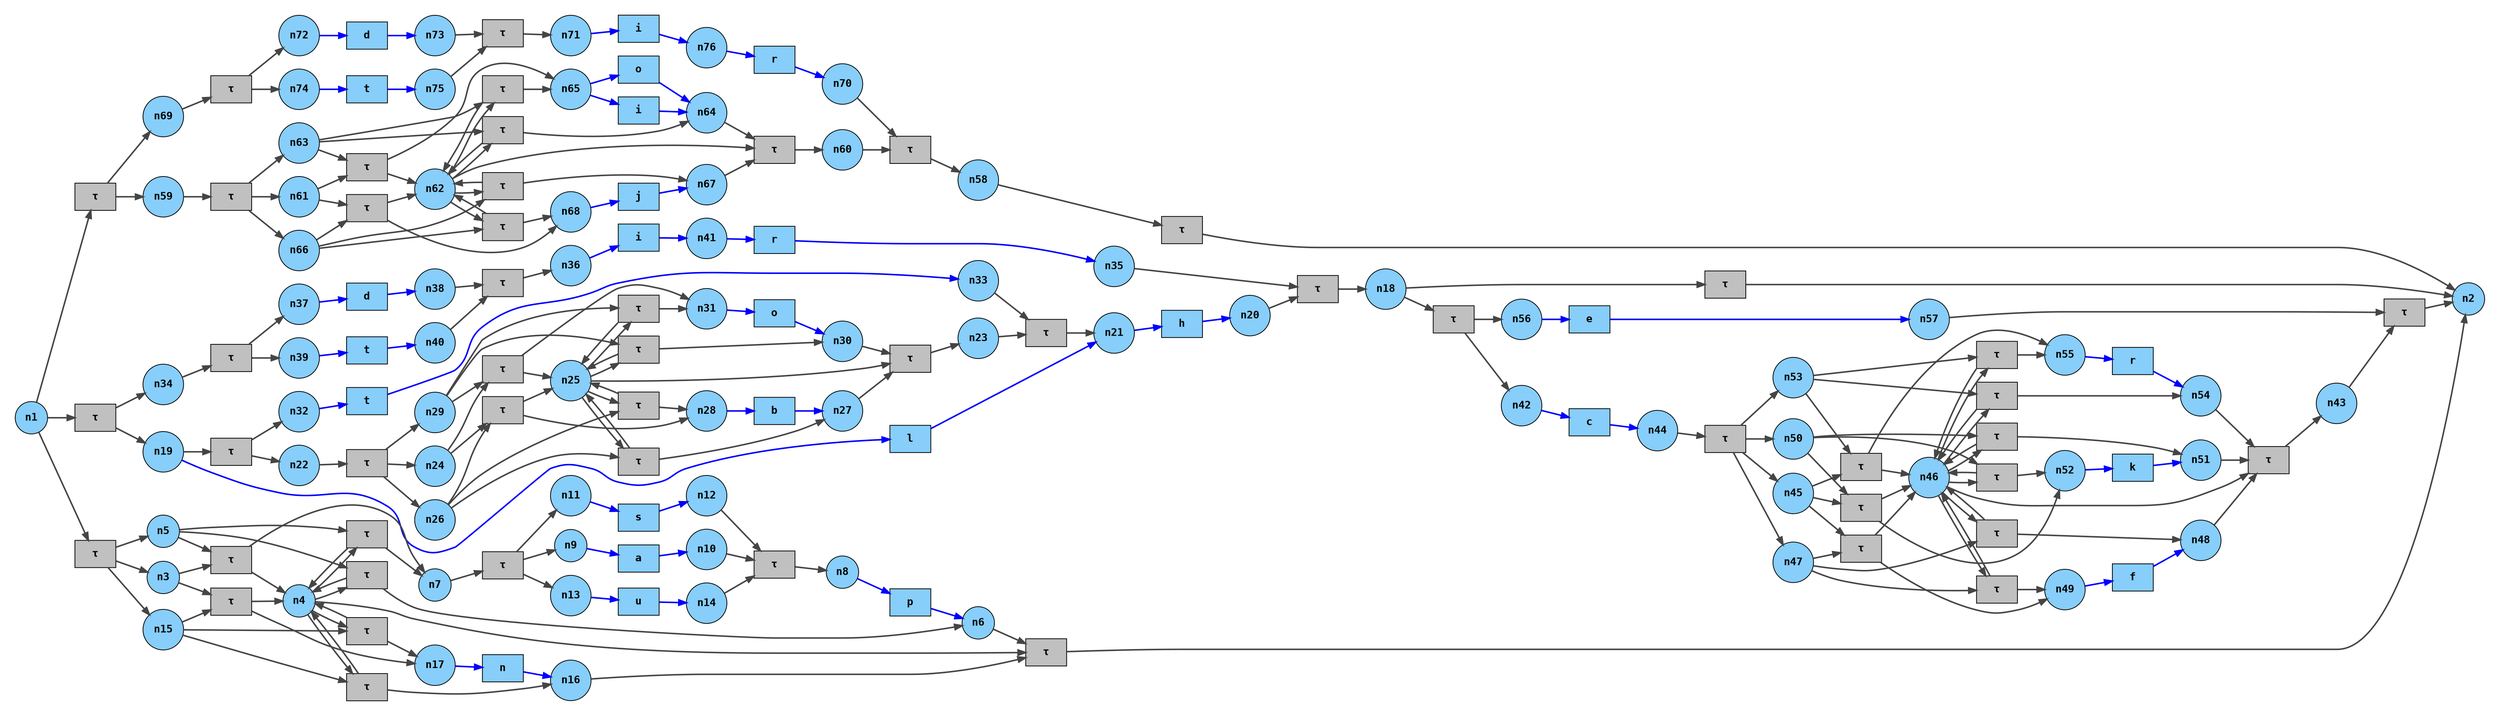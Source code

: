 digraph g {
  rankdir="LR";
  subgraph cluster_l {
    style=invisible
  }
  subgraph cluster_m {
    style=invisible
    n1 [label="n1", shape=circle, style="filled,solid", fillcolor="lightskyblue", fontname="Courier-Bold"];
    n2 [label="n2", shape=circle, style="filled,solid", fillcolor="lightskyblue", fontname="Courier-Bold"];
    n3 [label="n3", shape=circle, style="filled,solid", fillcolor="lightskyblue", fontname="Courier-Bold"];
    n4 [label="n4", shape=circle, style="filled,solid", fillcolor="lightskyblue", fontname="Courier-Bold"];
    n5 [label="n5", shape=circle, style="filled,solid", fillcolor="lightskyblue", fontname="Courier-Bold"];
    n6 [label="n6", shape=circle, style="filled,solid", fillcolor="lightskyblue", fontname="Courier-Bold"];
    n7 [label="n7", shape=circle, style="filled,solid", fillcolor="lightskyblue", fontname="Courier-Bold"];
    n8 [label="n8", shape=circle, style="filled,solid", fillcolor="lightskyblue", fontname="Courier-Bold"];
    n9 [label="n9", shape=circle, style="filled,solid", fillcolor="lightskyblue", fontname="Courier-Bold"];
    n10 [label="n10", shape=circle, style="filled,solid", fillcolor="lightskyblue", fontname="Courier-Bold"];
    n11 [label="n11", shape=circle, style="filled,solid", fillcolor="lightskyblue", fontname="Courier-Bold"];
    n12 [label="n12", shape=circle, style="filled,solid", fillcolor="lightskyblue", fontname="Courier-Bold"];
    n13 [label="n13", shape=circle, style="filled,solid", fillcolor="lightskyblue", fontname="Courier-Bold"];
    n14 [label="n14", shape=circle, style="filled,solid", fillcolor="lightskyblue", fontname="Courier-Bold"];
    n15 [label="n15", shape=circle, style="filled,solid", fillcolor="lightskyblue", fontname="Courier-Bold"];
    n16 [label="n16", shape=circle, style="filled,solid", fillcolor="lightskyblue", fontname="Courier-Bold"];
    n17 [label="n17", shape=circle, style="filled,solid", fillcolor="lightskyblue", fontname="Courier-Bold"];
    n18 [label="n18", shape=circle, style="filled,solid", fillcolor="lightskyblue", fontname="Courier-Bold"];
    n19 [label="n19", shape=circle, style="filled,solid", fillcolor="lightskyblue", fontname="Courier-Bold"];
    n20 [label="n20", shape=circle, style="filled,solid", fillcolor="lightskyblue", fontname="Courier-Bold"];
    n21 [label="n21", shape=circle, style="filled,solid", fillcolor="lightskyblue", fontname="Courier-Bold"];
    n22 [label="n22", shape=circle, style="filled,solid", fillcolor="lightskyblue", fontname="Courier-Bold"];
    n23 [label="n23", shape=circle, style="filled,solid", fillcolor="lightskyblue", fontname="Courier-Bold"];
    n24 [label="n24", shape=circle, style="filled,solid", fillcolor="lightskyblue", fontname="Courier-Bold"];
    n25 [label="n25", shape=circle, style="filled,solid", fillcolor="lightskyblue", fontname="Courier-Bold"];
    n26 [label="n26", shape=circle, style="filled,solid", fillcolor="lightskyblue", fontname="Courier-Bold"];
    n27 [label="n27", shape=circle, style="filled,solid", fillcolor="lightskyblue", fontname="Courier-Bold"];
    n28 [label="n28", shape=circle, style="filled,solid", fillcolor="lightskyblue", fontname="Courier-Bold"];
    n29 [label="n29", shape=circle, style="filled,solid", fillcolor="lightskyblue", fontname="Courier-Bold"];
    n30 [label="n30", shape=circle, style="filled,solid", fillcolor="lightskyblue", fontname="Courier-Bold"];
    n31 [label="n31", shape=circle, style="filled,solid", fillcolor="lightskyblue", fontname="Courier-Bold"];
    n32 [label="n32", shape=circle, style="filled,solid", fillcolor="lightskyblue", fontname="Courier-Bold"];
    n33 [label="n33", shape=circle, style="filled,solid", fillcolor="lightskyblue", fontname="Courier-Bold"];
    n34 [label="n34", shape=circle, style="filled,solid", fillcolor="lightskyblue", fontname="Courier-Bold"];
    n35 [label="n35", shape=circle, style="filled,solid", fillcolor="lightskyblue", fontname="Courier-Bold"];
    n36 [label="n36", shape=circle, style="filled,solid", fillcolor="lightskyblue", fontname="Courier-Bold"];
    n37 [label="n37", shape=circle, style="filled,solid", fillcolor="lightskyblue", fontname="Courier-Bold"];
    n38 [label="n38", shape=circle, style="filled,solid", fillcolor="lightskyblue", fontname="Courier-Bold"];
    n39 [label="n39", shape=circle, style="filled,solid", fillcolor="lightskyblue", fontname="Courier-Bold"];
    n40 [label="n40", shape=circle, style="filled,solid", fillcolor="lightskyblue", fontname="Courier-Bold"];
    n41 [label="n41", shape=circle, style="filled,solid", fillcolor="lightskyblue", fontname="Courier-Bold"];
    n42 [label="n42", shape=circle, style="filled,solid", fillcolor="lightskyblue", fontname="Courier-Bold"];
    n43 [label="n43", shape=circle, style="filled,solid", fillcolor="lightskyblue", fontname="Courier-Bold"];
    n44 [label="n44", shape=circle, style="filled,solid", fillcolor="lightskyblue", fontname="Courier-Bold"];
    n45 [label="n45", shape=circle, style="filled,solid", fillcolor="lightskyblue", fontname="Courier-Bold"];
    n46 [label="n46", shape=circle, style="filled,solid", fillcolor="lightskyblue", fontname="Courier-Bold"];
    n47 [label="n47", shape=circle, style="filled,solid", fillcolor="lightskyblue", fontname="Courier-Bold"];
    n48 [label="n48", shape=circle, style="filled,solid", fillcolor="lightskyblue", fontname="Courier-Bold"];
    n49 [label="n49", shape=circle, style="filled,solid", fillcolor="lightskyblue", fontname="Courier-Bold"];
    n50 [label="n50", shape=circle, style="filled,solid", fillcolor="lightskyblue", fontname="Courier-Bold"];
    n51 [label="n51", shape=circle, style="filled,solid", fillcolor="lightskyblue", fontname="Courier-Bold"];
    n52 [label="n52", shape=circle, style="filled,solid", fillcolor="lightskyblue", fontname="Courier-Bold"];
    n53 [label="n53", shape=circle, style="filled,solid", fillcolor="lightskyblue", fontname="Courier-Bold"];
    n54 [label="n54", shape=circle, style="filled,solid", fillcolor="lightskyblue", fontname="Courier-Bold"];
    n55 [label="n55", shape=circle, style="filled,solid", fillcolor="lightskyblue", fontname="Courier-Bold"];
    n56 [label="n56", shape=circle, style="filled,solid", fillcolor="lightskyblue", fontname="Courier-Bold"];
    n57 [label="n57", shape=circle, style="filled,solid", fillcolor="lightskyblue", fontname="Courier-Bold"];
    n58 [label="n58", shape=circle, style="filled,solid", fillcolor="lightskyblue", fontname="Courier-Bold"];
    n59 [label="n59", shape=circle, style="filled,solid", fillcolor="lightskyblue", fontname="Courier-Bold"];
    n60 [label="n60", shape=circle, style="filled,solid", fillcolor="lightskyblue", fontname="Courier-Bold"];
    n61 [label="n61", shape=circle, style="filled,solid", fillcolor="lightskyblue", fontname="Courier-Bold"];
    n62 [label="n62", shape=circle, style="filled,solid", fillcolor="lightskyblue", fontname="Courier-Bold"];
    n63 [label="n63", shape=circle, style="filled,solid", fillcolor="lightskyblue", fontname="Courier-Bold"];
    n64 [label="n64", shape=circle, style="filled,solid", fillcolor="lightskyblue", fontname="Courier-Bold"];
    n65 [label="n65", shape=circle, style="filled,solid", fillcolor="lightskyblue", fontname="Courier-Bold"];
    n66 [label="n66", shape=circle, style="filled,solid", fillcolor="lightskyblue", fontname="Courier-Bold"];
    n67 [label="n67", shape=circle, style="filled,solid", fillcolor="lightskyblue", fontname="Courier-Bold"];
    n68 [label="n68", shape=circle, style="filled,solid", fillcolor="lightskyblue", fontname="Courier-Bold"];
    n69 [label="n69", shape=circle, style="filled,solid", fillcolor="lightskyblue", fontname="Courier-Bold"];
    n70 [label="n70", shape=circle, style="filled,solid", fillcolor="lightskyblue", fontname="Courier-Bold"];
    n71 [label="n71", shape=circle, style="filled,solid", fillcolor="lightskyblue", fontname="Courier-Bold"];
    n72 [label="n72", shape=circle, style="filled,solid", fillcolor="lightskyblue", fontname="Courier-Bold"];
    n73 [label="n73", shape=circle, style="filled,solid", fillcolor="lightskyblue", fontname="Courier-Bold"];
    n74 [label="n74", shape=circle, style="filled,solid", fillcolor="lightskyblue", fontname="Courier-Bold"];
    n75 [label="n75", shape=circle, style="filled,solid", fillcolor="lightskyblue", fontname="Courier-Bold"];
    n76 [label="n76", shape=circle, style="filled,solid", fillcolor="lightskyblue", fontname="Courier-Bold"];
    n77 [label="τ", shape=box, style="filled,solid", fillcolor="grey", fontname="Courier-Bold"];
    n78 [label="τ", shape=box, style="filled,solid", fillcolor="grey", fontname="Courier-Bold"];
    n79 [label="τ", shape=box, style="filled,solid", fillcolor="grey", fontname="Courier-Bold"];
    n80 [label="τ", shape=box, style="filled,solid", fillcolor="grey", fontname="Courier-Bold"];
    n81 [label="τ", shape=box, style="filled,solid", fillcolor="grey", fontname="Courier-Bold"];
    n82 [label="τ", shape=box, style="filled,solid", fillcolor="grey", fontname="Courier-Bold"];
    n83 [label="τ", shape=box, style="filled,solid", fillcolor="grey", fontname="Courier-Bold"];
    n84 [label="a", shape=box, style="filled,solid", fillcolor="lightskyblue", fontname="Courier-Bold"];
    n85 [label="s", shape=box, style="filled,solid", fillcolor="lightskyblue", fontname="Courier-Bold"];
    n86 [label="u", shape=box, style="filled,solid", fillcolor="lightskyblue", fontname="Courier-Bold"];
    n87 [label="p", shape=box, style="filled,solid", fillcolor="lightskyblue", fontname="Courier-Bold"];
    n88 [label="τ", shape=box, style="filled,solid", fillcolor="grey", fontname="Courier-Bold"];
    n89 [label="τ", shape=box, style="filled,solid", fillcolor="grey", fontname="Courier-Bold"];
    n90 [label="τ", shape=box, style="filled,solid", fillcolor="grey", fontname="Courier-Bold"];
    n91 [label="n", shape=box, style="filled,solid", fillcolor="lightskyblue", fontname="Courier-Bold"];
    n92 [label="τ", shape=box, style="filled,solid", fillcolor="grey", fontname="Courier-Bold"];
    n93 [label="τ", shape=box, style="filled,solid", fillcolor="grey", fontname="Courier-Bold"];
    n94 [label="τ", shape=box, style="filled,solid", fillcolor="grey", fontname="Courier-Bold"];
    n95 [label="τ", shape=box, style="filled,solid", fillcolor="grey", fontname="Courier-Bold"];
    n96 [label="τ", shape=box, style="filled,solid", fillcolor="grey", fontname="Courier-Bold"];
    n97 [label="τ", shape=box, style="filled,solid", fillcolor="grey", fontname="Courier-Bold"];
    n98 [label="τ", shape=box, style="filled,solid", fillcolor="grey", fontname="Courier-Bold"];
    n99 [label="τ", shape=box, style="filled,solid", fillcolor="grey", fontname="Courier-Bold"];
    n100 [label="τ", shape=box, style="filled,solid", fillcolor="grey", fontname="Courier-Bold"];
    n101 [label="b", shape=box, style="filled,solid", fillcolor="lightskyblue", fontname="Courier-Bold"];
    n102 [label="τ", shape=box, style="filled,solid", fillcolor="grey", fontname="Courier-Bold"];
    n103 [label="τ", shape=box, style="filled,solid", fillcolor="grey", fontname="Courier-Bold"];
    n104 [label="τ", shape=box, style="filled,solid", fillcolor="grey", fontname="Courier-Bold"];
    n105 [label="o", shape=box, style="filled,solid", fillcolor="lightskyblue", fontname="Courier-Bold"];
    n106 [label="t", shape=box, style="filled,solid", fillcolor="lightskyblue", fontname="Courier-Bold"];
    n107 [label="l", shape=box, style="filled,solid", fillcolor="lightskyblue", fontname="Courier-Bold"];
    n108 [label="h", shape=box, style="filled,solid", fillcolor="lightskyblue", fontname="Courier-Bold"];
    n109 [label="τ", shape=box, style="filled,solid", fillcolor="grey", fontname="Courier-Bold"];
    n110 [label="τ", shape=box, style="filled,solid", fillcolor="grey", fontname="Courier-Bold"];
    n111 [label="d", shape=box, style="filled,solid", fillcolor="lightskyblue", fontname="Courier-Bold"];
    n112 [label="t", shape=box, style="filled,solid", fillcolor="lightskyblue", fontname="Courier-Bold"];
    n113 [label="i", shape=box, style="filled,solid", fillcolor="lightskyblue", fontname="Courier-Bold"];
    n114 [label="r", shape=box, style="filled,solid", fillcolor="lightskyblue", fontname="Courier-Bold"];
    n115 [label="τ", shape=box, style="filled,solid", fillcolor="grey", fontname="Courier-Bold"];
    n116 [label="τ", shape=box, style="filled,solid", fillcolor="grey", fontname="Courier-Bold"];
    n117 [label="c", shape=box, style="filled,solid", fillcolor="lightskyblue", fontname="Courier-Bold"];
    n118 [label="τ", shape=box, style="filled,solid", fillcolor="grey", fontname="Courier-Bold"];
    n119 [label="τ", shape=box, style="filled,solid", fillcolor="grey", fontname="Courier-Bold"];
    n120 [label="τ", shape=box, style="filled,solid", fillcolor="grey", fontname="Courier-Bold"];
    n121 [label="τ", shape=box, style="filled,solid", fillcolor="grey", fontname="Courier-Bold"];
    n122 [label="τ", shape=box, style="filled,solid", fillcolor="grey", fontname="Courier-Bold"];
    n123 [label="f", shape=box, style="filled,solid", fillcolor="lightskyblue", fontname="Courier-Bold"];
    n124 [label="τ", shape=box, style="filled,solid", fillcolor="grey", fontname="Courier-Bold"];
    n125 [label="τ", shape=box, style="filled,solid", fillcolor="grey", fontname="Courier-Bold"];
    n126 [label="τ", shape=box, style="filled,solid", fillcolor="grey", fontname="Courier-Bold"];
    n127 [label="k", shape=box, style="filled,solid", fillcolor="lightskyblue", fontname="Courier-Bold"];
    n128 [label="τ", shape=box, style="filled,solid", fillcolor="grey", fontname="Courier-Bold"];
    n129 [label="τ", shape=box, style="filled,solid", fillcolor="grey", fontname="Courier-Bold"];
    n130 [label="τ", shape=box, style="filled,solid", fillcolor="grey", fontname="Courier-Bold"];
    n131 [label="r", shape=box, style="filled,solid", fillcolor="lightskyblue", fontname="Courier-Bold"];
    n132 [label="e", shape=box, style="filled,solid", fillcolor="lightskyblue", fontname="Courier-Bold"];
    n133 [label="τ", shape=box, style="filled,solid", fillcolor="grey", fontname="Courier-Bold"];
    n134 [label="τ", shape=box, style="filled,solid", fillcolor="grey", fontname="Courier-Bold"];
    n135 [label="τ", shape=box, style="filled,solid", fillcolor="grey", fontname="Courier-Bold"];
    n136 [label="τ", shape=box, style="filled,solid", fillcolor="grey", fontname="Courier-Bold"];
    n137 [label="τ", shape=box, style="filled,solid", fillcolor="grey", fontname="Courier-Bold"];
    n138 [label="τ", shape=box, style="filled,solid", fillcolor="grey", fontname="Courier-Bold"];
    n139 [label="τ", shape=box, style="filled,solid", fillcolor="grey", fontname="Courier-Bold"];
    n140 [label="τ", shape=box, style="filled,solid", fillcolor="grey", fontname="Courier-Bold"];
    n141 [label="i", shape=box, style="filled,solid", fillcolor="lightskyblue", fontname="Courier-Bold"];
    n142 [label="o", shape=box, style="filled,solid", fillcolor="lightskyblue", fontname="Courier-Bold"];
    n143 [label="τ", shape=box, style="filled,solid", fillcolor="grey", fontname="Courier-Bold"];
    n144 [label="τ", shape=box, style="filled,solid", fillcolor="grey", fontname="Courier-Bold"];
    n145 [label="τ", shape=box, style="filled,solid", fillcolor="grey", fontname="Courier-Bold"];
    n146 [label="j", shape=box, style="filled,solid", fillcolor="lightskyblue", fontname="Courier-Bold"];
    n147 [label="τ", shape=box, style="filled,solid", fillcolor="grey", fontname="Courier-Bold"];
    n148 [label="τ", shape=box, style="filled,solid", fillcolor="grey", fontname="Courier-Bold"];
    n149 [label="d", shape=box, style="filled,solid", fillcolor="lightskyblue", fontname="Courier-Bold"];
    n150 [label="t", shape=box, style="filled,solid", fillcolor="lightskyblue", fontname="Courier-Bold"];
    n151 [label="i", shape=box, style="filled,solid", fillcolor="lightskyblue", fontname="Courier-Bold"];
    n152 [label="r", shape=box, style="filled,solid", fillcolor="lightskyblue", fontname="Courier-Bold"];
    n153 [label="τ", shape=box, style="filled,solid", fillcolor="grey", fontname="Courier-Bold"];
  }
  n99 -> n28 [penwidth=2, color="grey27", fontcolor="black"];
  n56 -> n132 [penwidth=2, color="blue", fontcolor="black"];
  n77 -> n3 [penwidth=2, color="grey27", fontcolor="black"];
  n105 -> n30 [penwidth=2, color="blue", fontcolor="black"];
  n22 -> n96 [penwidth=2, color="grey27", fontcolor="black"];
  n143 -> n62 [penwidth=2, color="grey27", fontcolor="black"];
  n19 -> n94 [penwidth=2, color="grey27", fontcolor="black"];
  n108 -> n20 [penwidth=2, color="blue", fontcolor="black"];
  n89 -> n4 [penwidth=2, color="grey27", fontcolor="black"];
  n80 -> n7 [penwidth=2, color="grey27", fontcolor="black"];
  n124 -> n51 [penwidth=2, color="grey27", fontcolor="black"];
  n78 -> n2 [penwidth=2, color="grey27", fontcolor="black"];
  n32 -> n106 [penwidth=2, color="blue", fontcolor="black"];
  n71 -> n151 [penwidth=2, color="blue", fontcolor="black"];
  n85 -> n12 [penwidth=2, color="blue", fontcolor="black"];
  n109 -> n37 [penwidth=2, color="grey27", fontcolor="black"];
  n44 -> n118 [penwidth=2, color="grey27", fontcolor="black"];
  n69 -> n147 [penwidth=2, color="grey27", fontcolor="black"];
  n140 -> n62 [penwidth=2, color="grey27", fontcolor="black"];
  n139 -> n65 [penwidth=2, color="grey27", fontcolor="black"];
  n143 -> n67 [penwidth=2, color="grey27", fontcolor="black"];
  n41 -> n114 [penwidth=2, color="blue", fontcolor="black"];
  n106 -> n33 [penwidth=2, color="blue", fontcolor="black"];
  n127 -> n51 [penwidth=2, color="blue", fontcolor="black"];
  n146 -> n67 [penwidth=2, color="blue", fontcolor="black"];
  n35 -> n93 [penwidth=2, color="grey27", fontcolor="black"];
  n53 -> n130 [penwidth=2, color="grey27", fontcolor="black"];
  n118 -> n50 [penwidth=2, color="grey27", fontcolor="black"];
  n5 -> n79 [penwidth=2, color="grey27", fontcolor="black"];
  n120 -> n46 [penwidth=2, color="grey27", fontcolor="black"];
  n62 -> n140 [penwidth=2, color="grey27", fontcolor="black"];
  n75 -> n148 [penwidth=2, color="grey27", fontcolor="black"];
  n10 -> n83 [penwidth=2, color="grey27", fontcolor="black"];
  n93 -> n18 [penwidth=2, color="grey27", fontcolor="black"];
  n25 -> n102 [penwidth=2, color="grey27", fontcolor="black"];
  n107 -> n21 [penwidth=2, color="blue", fontcolor="black"];
  n102 -> n30 [penwidth=2, color="grey27", fontcolor="black"];
  n138 -> n62 [penwidth=2, color="grey27", fontcolor="black"];
  n126 -> n52 [penwidth=2, color="grey27", fontcolor="black"];
  n26 -> n98 [penwidth=2, color="grey27", fontcolor="black"];
  n66 -> n145 [penwidth=2, color="grey27", fontcolor="black"];
  n34 -> n109 [penwidth=2, color="grey27", fontcolor="black"];
  n45 -> n129 [penwidth=2, color="grey27", fontcolor="black"];
  n147 -> n74 [penwidth=2, color="grey27", fontcolor="black"];
  n115 -> n42 [penwidth=2, color="grey27", fontcolor="black"];
  n103 -> n25 [penwidth=2, color="grey27", fontcolor="black"];
  n82 -> n11 [penwidth=2, color="grey27", fontcolor="black"];
  n95 -> n21 [penwidth=2, color="grey27", fontcolor="black"];
  n120 -> n48 [penwidth=2, color="grey27", fontcolor="black"];
  n1 -> n92 [penwidth=2, color="grey27", fontcolor="black"];
  n46 -> n128 [penwidth=2, color="grey27", fontcolor="black"];
  n64 -> n137 [penwidth=2, color="grey27", fontcolor="black"];
  n29 -> n102 [penwidth=2, color="grey27", fontcolor="black"];
  n147 -> n72 [penwidth=2, color="grey27", fontcolor="black"];
  n73 -> n148 [penwidth=2, color="grey27", fontcolor="black"];
  n145 -> n68 [penwidth=2, color="grey27", fontcolor="black"];
  n112 -> n40 [penwidth=2, color="blue", fontcolor="black"];
  n66 -> n144 [penwidth=2, color="grey27", fontcolor="black"];
  n152 -> n70 [penwidth=2, color="blue", fontcolor="black"];
  n92 -> n34 [penwidth=2, color="grey27", fontcolor="black"];
  n4 -> n90 [penwidth=2, color="grey27", fontcolor="black"];
  n121 -> n46 [penwidth=2, color="grey27", fontcolor="black"];
  n115 -> n56 [penwidth=2, color="grey27", fontcolor="black"];
  n4 -> n79 [penwidth=2, color="grey27", fontcolor="black"];
  n88 -> n16 [penwidth=2, color="grey27", fontcolor="black"];
  n24 -> n99 [penwidth=2, color="grey27", fontcolor="black"];
  n4 -> n88 [penwidth=2, color="grey27", fontcolor="black"];
  n12 -> n83 [penwidth=2, color="grey27", fontcolor="black"];
  n96 -> n29 [penwidth=2, color="grey27", fontcolor="black"];
  n38 -> n110 [penwidth=2, color="grey27", fontcolor="black"];
  n114 -> n35 [penwidth=2, color="blue", fontcolor="black"];
  n15 -> n90 [penwidth=2, color="grey27", fontcolor="black"];
  n153 -> n2 [penwidth=2, color="grey27", fontcolor="black"];
  n19 -> n107 [penwidth=2, color="blue", fontcolor="black"];
  n92 -> n19 [penwidth=2, color="grey27", fontcolor="black"];
  n7 -> n82 [penwidth=2, color="grey27", fontcolor="black"];
  n119 -> n43 [penwidth=2, color="grey27", fontcolor="black"];
  n149 -> n73 [penwidth=2, color="blue", fontcolor="black"];
  n46 -> n120 [penwidth=2, color="grey27", fontcolor="black"];
  n5 -> n80 [penwidth=2, color="grey27", fontcolor="black"];
  n46 -> n122 [penwidth=2, color="grey27", fontcolor="black"];
  n99 -> n25 [penwidth=2, color="grey27", fontcolor="black"];
  n81 -> n4 [penwidth=2, color="grey27", fontcolor="black"];
  n94 -> n32 [penwidth=2, color="grey27", fontcolor="black"];
  n136 -> n66 [penwidth=2, color="grey27", fontcolor="black"];
  n98 -> n25 [penwidth=2, color="grey27", fontcolor="black"];
  n132 -> n57 [penwidth=2, color="blue", fontcolor="black"];
  n46 -> n130 [penwidth=2, color="grey27", fontcolor="black"];
  n27 -> n97 [penwidth=2, color="grey27", fontcolor="black"];
  n68 -> n146 [penwidth=2, color="blue", fontcolor="black"];
  n118 -> n53 [penwidth=2, color="grey27", fontcolor="black"];
  n89 -> n17 [penwidth=2, color="grey27", fontcolor="black"];
  n60 -> n135 [penwidth=2, color="grey27", fontcolor="black"];
  n96 -> n24 [penwidth=2, color="grey27", fontcolor="black"];
  n62 -> n145 [penwidth=2, color="grey27", fontcolor="black"];
  n53 -> n129 [penwidth=2, color="grey27", fontcolor="black"];
  n125 -> n46 [penwidth=2, color="grey27", fontcolor="black"];
  n13 -> n86 [penwidth=2, color="blue", fontcolor="black"];
  n25 -> n100 [penwidth=2, color="grey27", fontcolor="black"];
  n116 -> n2 [penwidth=2, color="grey27", fontcolor="black"];
  n47 -> n122 [penwidth=2, color="grey27", fontcolor="black"];
  n91 -> n16 [penwidth=2, color="blue", fontcolor="black"];
  n123 -> n48 [penwidth=2, color="blue", fontcolor="black"];
  n11 -> n85 [penwidth=2, color="blue", fontcolor="black"];
  n96 -> n26 [penwidth=2, color="grey27", fontcolor="black"];
  n103 -> n31 [penwidth=2, color="grey27", fontcolor="black"];
  n47 -> n121 [penwidth=2, color="grey27", fontcolor="black"];
  n118 -> n45 [penwidth=2, color="grey27", fontcolor="black"];
  n25 -> n104 [penwidth=2, color="grey27", fontcolor="black"];
  n121 -> n49 [penwidth=2, color="grey27", fontcolor="black"];
  n43 -> n116 [penwidth=2, color="grey27", fontcolor="black"];
  n61 -> n144 [penwidth=2, color="grey27", fontcolor="black"];
  n23 -> n95 [penwidth=2, color="grey27", fontcolor="black"];
  n26 -> n99 [penwidth=2, color="grey27", fontcolor="black"];
  n28 -> n101 [penwidth=2, color="blue", fontcolor="black"];
  n74 -> n150 [penwidth=2, color="blue", fontcolor="black"];
  n102 -> n25 [penwidth=2, color="grey27", fontcolor="black"];
  n126 -> n46 [penwidth=2, color="grey27", fontcolor="black"];
  n16 -> n78 [penwidth=2, color="grey27", fontcolor="black"];
  n94 -> n22 [penwidth=2, color="grey27", fontcolor="black"];
  n111 -> n38 [penwidth=2, color="blue", fontcolor="black"];
  n113 -> n41 [penwidth=2, color="blue", fontcolor="black"];
  n63 -> n139 [penwidth=2, color="grey27", fontcolor="black"];
  n4 -> n78 [penwidth=2, color="grey27", fontcolor="black"];
  n14 -> n83 [penwidth=2, color="grey27", fontcolor="black"];
  n62 -> n137 [penwidth=2, color="grey27", fontcolor="black"];
  n15 -> n89 [penwidth=2, color="grey27", fontcolor="black"];
  n129 -> n46 [penwidth=2, color="grey27", fontcolor="black"];
  n80 -> n4 [penwidth=2, color="grey27", fontcolor="black"];
  n20 -> n93 [penwidth=2, color="grey27", fontcolor="black"];
  n63 -> n140 [penwidth=2, color="grey27", fontcolor="black"];
  n122 -> n46 [penwidth=2, color="grey27", fontcolor="black"];
  n124 -> n46 [penwidth=2, color="grey27", fontcolor="black"];
  n50 -> n124 [penwidth=2, color="grey27", fontcolor="black"];
  n79 -> n4 [penwidth=2, color="grey27", fontcolor="black"];
  n47 -> n120 [penwidth=2, color="grey27", fontcolor="black"];
  n100 -> n28 [penwidth=2, color="grey27", fontcolor="black"];
  n67 -> n137 [penwidth=2, color="grey27", fontcolor="black"];
  n118 -> n47 [penwidth=2, color="grey27", fontcolor="black"];
  n21 -> n108 [penwidth=2, color="blue", fontcolor="black"];
  n145 -> n62 [penwidth=2, color="grey27", fontcolor="black"];
  n139 -> n62 [penwidth=2, color="grey27", fontcolor="black"];
  n136 -> n61 [penwidth=2, color="grey27", fontcolor="black"];
  n90 -> n17 [penwidth=2, color="grey27", fontcolor="black"];
  n109 -> n39 [penwidth=2, color="grey27", fontcolor="black"];
  n52 -> n127 [penwidth=2, color="blue", fontcolor="black"];
  n77 -> n5 [penwidth=2, color="grey27", fontcolor="black"];
  n36 -> n113 [penwidth=2, color="blue", fontcolor="black"];
  n117 -> n44 [penwidth=2, color="blue", fontcolor="black"];
  n110 -> n36 [penwidth=2, color="grey27", fontcolor="black"];
  n9 -> n84 [penwidth=2, color="blue", fontcolor="black"];
  n3 -> n89 [penwidth=2, color="grey27", fontcolor="black"];
  n77 -> n15 [penwidth=2, color="grey27", fontcolor="black"];
  n133 -> n2 [penwidth=2, color="grey27", fontcolor="black"];
  n87 -> n6 [penwidth=2, color="blue", fontcolor="black"];
  n40 -> n110 [penwidth=2, color="grey27", fontcolor="black"];
  n42 -> n117 [penwidth=2, color="blue", fontcolor="black"];
  n54 -> n119 [penwidth=2, color="grey27", fontcolor="black"];
  n46 -> n126 [penwidth=2, color="grey27", fontcolor="black"];
  n57 -> n116 [penwidth=2, color="grey27", fontcolor="black"];
  n131 -> n54 [penwidth=2, color="blue", fontcolor="black"];
  n140 -> n65 [penwidth=2, color="grey27", fontcolor="black"];
  n134 -> n59 [penwidth=2, color="grey27", fontcolor="black"];
  n25 -> n98 [penwidth=2, color="grey27", fontcolor="black"];
  n82 -> n9 [penwidth=2, color="grey27", fontcolor="black"];
  n128 -> n54 [penwidth=2, color="grey27", fontcolor="black"];
  n59 -> n136 [penwidth=2, color="grey27", fontcolor="black"];
  n137 -> n60 [penwidth=2, color="grey27", fontcolor="black"];
  n29 -> n104 [penwidth=2, color="grey27", fontcolor="black"];
  n81 -> n7 [penwidth=2, color="grey27", fontcolor="black"];
  n101 -> n27 [penwidth=2, color="blue", fontcolor="black"];
  n98 -> n27 [penwidth=2, color="grey27", fontcolor="black"];
  n150 -> n75 [penwidth=2, color="blue", fontcolor="black"];
  n151 -> n76 [penwidth=2, color="blue", fontcolor="black"];
  n3 -> n80 [penwidth=2, color="grey27", fontcolor="black"];
  n15 -> n88 [penwidth=2, color="grey27", fontcolor="black"];
  n141 -> n64 [penwidth=2, color="blue", fontcolor="black"];
  n72 -> n149 [penwidth=2, color="blue", fontcolor="black"];
  n134 -> n69 [penwidth=2, color="grey27", fontcolor="black"];
  n45 -> n125 [penwidth=2, color="grey27", fontcolor="black"];
  n55 -> n131 [penwidth=2, color="blue", fontcolor="black"];
  n79 -> n6 [penwidth=2, color="grey27", fontcolor="black"];
  n129 -> n55 [penwidth=2, color="grey27", fontcolor="black"];
  n1 -> n134 [penwidth=2, color="grey27", fontcolor="black"];
  n130 -> n55 [penwidth=2, color="grey27", fontcolor="black"];
  n26 -> n100 [penwidth=2, color="grey27", fontcolor="black"];
  n76 -> n152 [penwidth=2, color="blue", fontcolor="black"];
  n51 -> n119 [penwidth=2, color="grey27", fontcolor="black"];
  n29 -> n103 [penwidth=2, color="grey27", fontcolor="black"];
  n84 -> n10 [penwidth=2, color="blue", fontcolor="black"];
  n70 -> n135 [penwidth=2, color="grey27", fontcolor="black"];
  n144 -> n68 [penwidth=2, color="grey27", fontcolor="black"];
  n53 -> n128 [penwidth=2, color="grey27", fontcolor="black"];
  n24 -> n103 [penwidth=2, color="grey27", fontcolor="black"];
  n18 -> n115 [penwidth=2, color="grey27", fontcolor="black"];
  n135 -> n58 [penwidth=2, color="grey27", fontcolor="black"];
  n49 -> n123 [penwidth=2, color="blue", fontcolor="black"];
  n62 -> n138 [penwidth=2, color="grey27", fontcolor="black"];
  n97 -> n23 [penwidth=2, color="grey27", fontcolor="black"];
  n33 -> n95 [penwidth=2, color="grey27", fontcolor="black"];
  n142 -> n64 [penwidth=2, color="blue", fontcolor="black"];
  n122 -> n49 [penwidth=2, color="grey27", fontcolor="black"];
  n104 -> n25 [penwidth=2, color="grey27", fontcolor="black"];
  n17 -> n91 [penwidth=2, color="blue", fontcolor="black"];
  n144 -> n62 [penwidth=2, color="grey27", fontcolor="black"];
  n31 -> n105 [penwidth=2, color="blue", fontcolor="black"];
  n6 -> n78 [penwidth=2, color="grey27", fontcolor="black"];
  n46 -> n119 [penwidth=2, color="grey27", fontcolor="black"];
  n138 -> n64 [penwidth=2, color="grey27", fontcolor="black"];
  n62 -> n143 [penwidth=2, color="grey27", fontcolor="black"];
  n148 -> n71 [penwidth=2, color="grey27", fontcolor="black"];
  n46 -> n124 [penwidth=2, color="grey27", fontcolor="black"];
  n66 -> n143 [penwidth=2, color="grey27", fontcolor="black"];
  n1 -> n77 [penwidth=2, color="grey27", fontcolor="black"];
  n4 -> n81 [penwidth=2, color="grey27", fontcolor="black"];
  n8 -> n87 [penwidth=2, color="blue", fontcolor="black"];
  n48 -> n119 [penwidth=2, color="grey27", fontcolor="black"];
  n5 -> n81 [penwidth=2, color="grey27", fontcolor="black"];
  n30 -> n97 [penwidth=2, color="grey27", fontcolor="black"];
  n136 -> n63 [penwidth=2, color="grey27", fontcolor="black"];
  n65 -> n141 [penwidth=2, color="blue", fontcolor="black"];
  n65 -> n142 [penwidth=2, color="blue", fontcolor="black"];
  n50 -> n125 [penwidth=2, color="grey27", fontcolor="black"];
  n88 -> n4 [penwidth=2, color="grey27", fontcolor="black"];
  n90 -> n4 [penwidth=2, color="grey27", fontcolor="black"];
  n104 -> n31 [penwidth=2, color="grey27", fontcolor="black"];
  n45 -> n121 [penwidth=2, color="grey27", fontcolor="black"];
  n25 -> n97 [penwidth=2, color="grey27", fontcolor="black"];
  n82 -> n13 [penwidth=2, color="grey27", fontcolor="black"];
  n86 -> n14 [penwidth=2, color="blue", fontcolor="black"];
  n128 -> n46 [penwidth=2, color="grey27", fontcolor="black"];
  n100 -> n25 [penwidth=2, color="grey27", fontcolor="black"];
  n50 -> n126 [penwidth=2, color="grey27", fontcolor="black"];
  n61 -> n139 [penwidth=2, color="grey27", fontcolor="black"];
  n63 -> n138 [penwidth=2, color="grey27", fontcolor="black"];
  n83 -> n8 [penwidth=2, color="grey27", fontcolor="black"];
  n58 -> n153 [penwidth=2, color="grey27", fontcolor="black"];
  n130 -> n46 [penwidth=2, color="grey27", fontcolor="black"];
  n18 -> n133 [penwidth=2, color="grey27", fontcolor="black"];
  n39 -> n112 [penwidth=2, color="blue", fontcolor="black"];
  n125 -> n52 [penwidth=2, color="grey27", fontcolor="black"];
  n37 -> n111 [penwidth=2, color="blue", fontcolor="black"];
}
